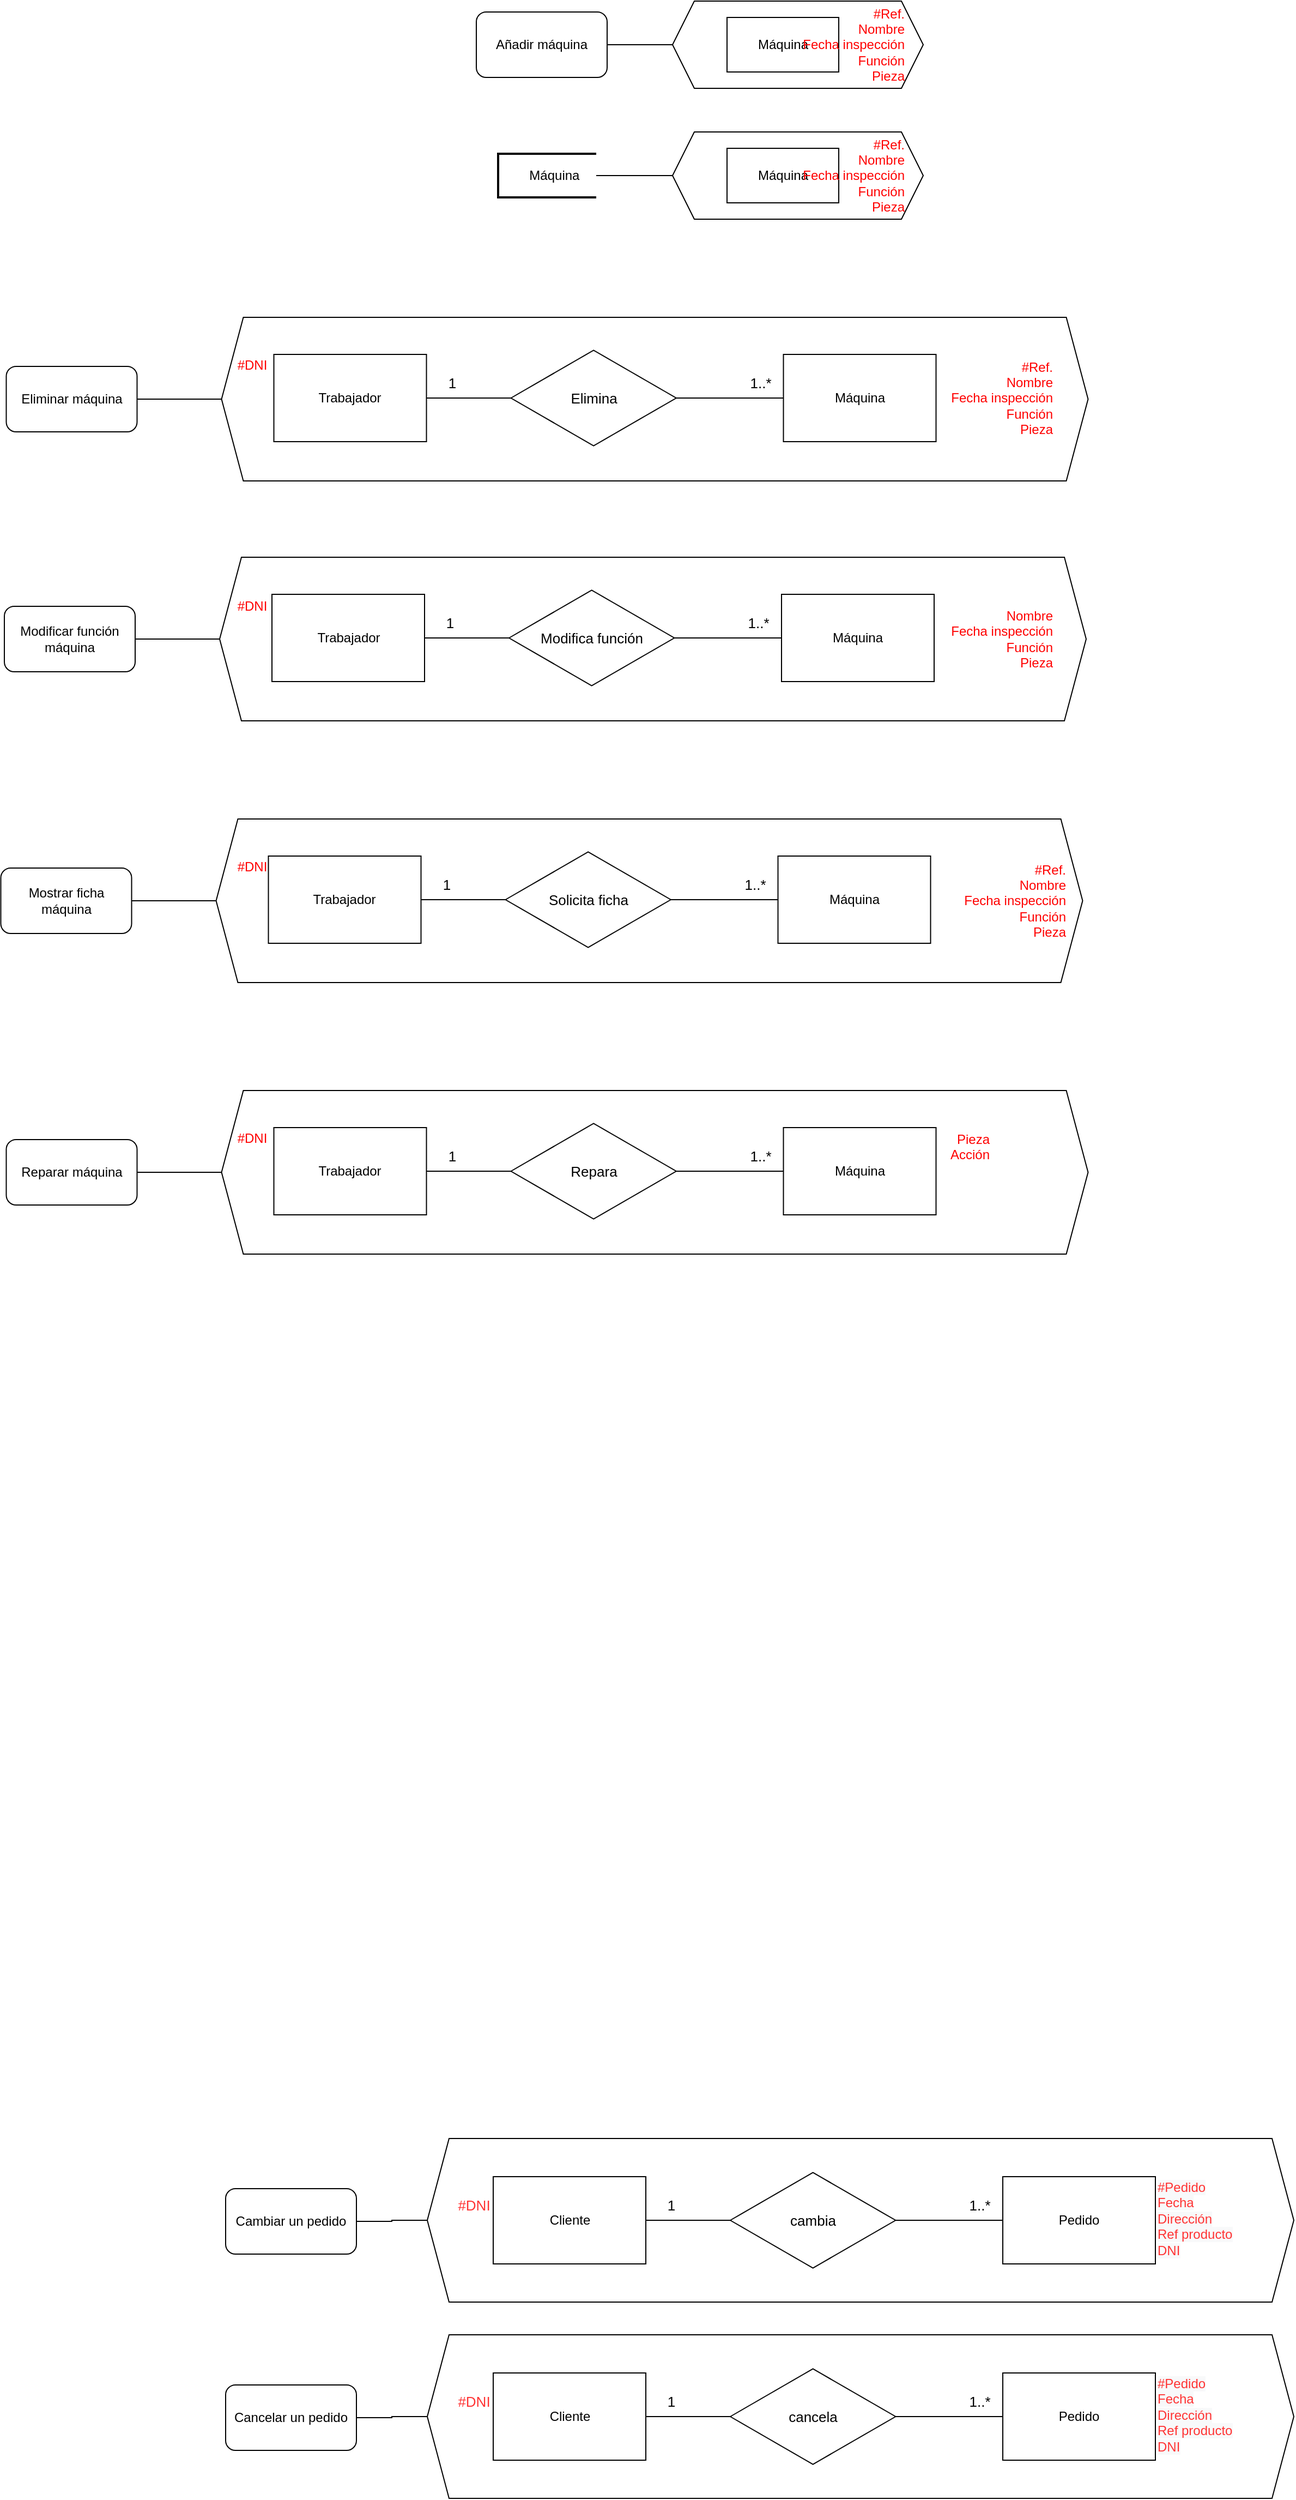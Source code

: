 <mxfile version="15.8.4" type="device"><diagram id="L3S9Ov1zSxObTmX_QIQO" name="Page-1"><mxGraphModel dx="2249" dy="865" grid="1" gridSize="10" guides="1" tooltips="1" connect="1" arrows="1" fold="1" page="1" pageScale="1" pageWidth="827" pageHeight="1169" math="0" shadow="0"><root><mxCell id="0"/><mxCell id="1" parent="0"/><mxCell id="EGyCwpeLB_ql-mdgmR1r-2" value="" style="edgeStyle=orthogonalEdgeStyle;rounded=0;orthogonalLoop=1;jettySize=auto;html=1;endArrow=none;endFill=0;" parent="1" source="EGyCwpeLB_ql-mdgmR1r-3" target="EGyCwpeLB_ql-mdgmR1r-4" edge="1"><mxGeometry relative="1" as="geometry"/></mxCell><mxCell id="EGyCwpeLB_ql-mdgmR1r-3" value="Añadir máquina" style="rounded=1;whiteSpace=wrap;html=1;" parent="1" vertex="1"><mxGeometry x="20" y="30" width="120" height="60" as="geometry"/></mxCell><mxCell id="EGyCwpeLB_ql-mdgmR1r-4" value="" style="shape=hexagon;perimeter=hexagonPerimeter2;whiteSpace=wrap;html=1;fixedSize=1;" parent="1" vertex="1"><mxGeometry x="200" y="20" width="230" height="80" as="geometry"/></mxCell><mxCell id="EGyCwpeLB_ql-mdgmR1r-5" value="Máquina" style="rounded=0;whiteSpace=wrap;html=1;" parent="1" vertex="1"><mxGeometry x="250" y="35" width="102.5" height="50" as="geometry"/></mxCell><mxCell id="EGyCwpeLB_ql-mdgmR1r-7" value="&lt;div&gt;#Ref.&lt;/div&gt;&lt;div&gt;Nombre&lt;/div&gt;&lt;div&gt;Fecha inspección&lt;/div&gt;&lt;div&gt;Función&lt;/div&gt;&lt;div&gt;Pieza&lt;br&gt;&lt;/div&gt;" style="text;html=1;align=right;verticalAlign=middle;resizable=0;points=[];autosize=1;strokeColor=none;fillColor=none;fontColor=#FF0000;" parent="1" vertex="1"><mxGeometry x="304" y="20" width="110" height="80" as="geometry"/></mxCell><mxCell id="EGyCwpeLB_ql-mdgmR1r-12" style="edgeStyle=orthogonalEdgeStyle;rounded=0;orthogonalLoop=1;jettySize=auto;html=1;exitX=1;exitY=0.5;exitDx=0;exitDy=0;exitPerimeter=0;entryX=0;entryY=0.5;entryDx=0;entryDy=0;fontColor=#FF0000;endArrow=none;endFill=0;" parent="1" source="EGyCwpeLB_ql-mdgmR1r-8" target="EGyCwpeLB_ql-mdgmR1r-9" edge="1"><mxGeometry relative="1" as="geometry"/></mxCell><mxCell id="EGyCwpeLB_ql-mdgmR1r-8" value="&lt;span style=&quot;white-space: pre&quot;&gt;&#9;&lt;/span&gt;Máquina" style="strokeWidth=2;html=1;shape=mxgraph.flowchart.annotation_1;align=left;pointerEvents=1;" parent="1" vertex="1"><mxGeometry x="40" y="160" width="90" height="40" as="geometry"/></mxCell><mxCell id="EGyCwpeLB_ql-mdgmR1r-9" value="" style="shape=hexagon;perimeter=hexagonPerimeter2;whiteSpace=wrap;html=1;fixedSize=1;" parent="1" vertex="1"><mxGeometry x="200" y="140" width="230" height="80" as="geometry"/></mxCell><mxCell id="EGyCwpeLB_ql-mdgmR1r-10" value="Máquina" style="rounded=0;whiteSpace=wrap;html=1;" parent="1" vertex="1"><mxGeometry x="250" y="155" width="102.5" height="50" as="geometry"/></mxCell><mxCell id="EGyCwpeLB_ql-mdgmR1r-11" value="&lt;div&gt;#Ref.&lt;/div&gt;&lt;div&gt;Nombre&lt;/div&gt;&lt;div&gt;Fecha inspección&lt;/div&gt;&lt;div&gt;Función&lt;/div&gt;&lt;div&gt;Pieza&lt;br&gt;&lt;/div&gt;" style="text;html=1;align=right;verticalAlign=middle;resizable=0;points=[];autosize=1;strokeColor=none;fillColor=none;fontColor=#FF0000;" parent="1" vertex="1"><mxGeometry x="304" y="140" width="110" height="80" as="geometry"/></mxCell><mxCell id="EGyCwpeLB_ql-mdgmR1r-25" value="" style="edgeStyle=orthogonalEdgeStyle;rounded=0;orthogonalLoop=1;jettySize=auto;html=1;fontSize=13;fontColor=#000000;endArrow=none;endFill=0;" parent="1" source="EGyCwpeLB_ql-mdgmR1r-26" target="EGyCwpeLB_ql-mdgmR1r-27" edge="1"><mxGeometry relative="1" as="geometry"/></mxCell><mxCell id="EGyCwpeLB_ql-mdgmR1r-26" value="Eliminar máquina" style="rounded=1;whiteSpace=wrap;html=1;" parent="1" vertex="1"><mxGeometry x="-411.25" y="355" width="120" height="60" as="geometry"/></mxCell><mxCell id="EGyCwpeLB_ql-mdgmR1r-27" value="" style="shape=hexagon;perimeter=hexagonPerimeter2;whiteSpace=wrap;html=1;fixedSize=1;" parent="1" vertex="1"><mxGeometry x="-213.75" y="310" width="795" height="150" as="geometry"/></mxCell><mxCell id="EGyCwpeLB_ql-mdgmR1r-28" value="Máquina" style="rounded=0;whiteSpace=wrap;html=1;" parent="1" vertex="1"><mxGeometry x="301.75" y="344" width="140" height="80" as="geometry"/></mxCell><mxCell id="EGyCwpeLB_ql-mdgmR1r-29" value="" style="edgeStyle=orthogonalEdgeStyle;rounded=0;orthogonalLoop=1;jettySize=auto;html=1;fontSize=13;fontColor=#000000;endArrow=none;endFill=0;" parent="1" source="EGyCwpeLB_ql-mdgmR1r-30" target="EGyCwpeLB_ql-mdgmR1r-32" edge="1"><mxGeometry relative="1" as="geometry"><Array as="points"><mxPoint x="0.75" y="384"/><mxPoint x="0.75" y="384"/></Array></mxGeometry></mxCell><mxCell id="EGyCwpeLB_ql-mdgmR1r-30" value="Trabajador" style="rounded=0;whiteSpace=wrap;html=1;" parent="1" vertex="1"><mxGeometry x="-165.75" y="344" width="140" height="80" as="geometry"/></mxCell><mxCell id="EGyCwpeLB_ql-mdgmR1r-31" value="" style="edgeStyle=orthogonalEdgeStyle;rounded=0;orthogonalLoop=1;jettySize=auto;html=1;fontSize=13;fontColor=#000000;endArrow=none;endFill=0;" parent="1" source="EGyCwpeLB_ql-mdgmR1r-32" target="EGyCwpeLB_ql-mdgmR1r-28" edge="1"><mxGeometry relative="1" as="geometry"/></mxCell><mxCell id="EGyCwpeLB_ql-mdgmR1r-32" value="&lt;font color=&quot;#000000&quot;&gt;Elimina&lt;/font&gt;" style="html=1;whiteSpace=wrap;aspect=fixed;shape=isoRectangle;fontSize=13;fontColor=#FF3333;" parent="1" vertex="1"><mxGeometry x="51.75" y="338.5" width="151.67" height="91" as="geometry"/></mxCell><mxCell id="EGyCwpeLB_ql-mdgmR1r-34" value="&lt;font color=&quot;#000000&quot;&gt;1&lt;/font&gt;" style="text;html=1;strokeColor=none;fillColor=none;align=center;verticalAlign=middle;whiteSpace=wrap;rounded=0;fontSize=13;fontColor=#FF3333;" parent="1" vertex="1"><mxGeometry x="-32.25" y="355" width="60" height="30" as="geometry"/></mxCell><mxCell id="EGyCwpeLB_ql-mdgmR1r-35" value="1..*" style="text;html=1;strokeColor=none;fillColor=none;align=center;verticalAlign=middle;whiteSpace=wrap;rounded=0;fontSize=13;fontColor=#000000;" parent="1" vertex="1"><mxGeometry x="250.75" y="355" width="60" height="30" as="geometry"/></mxCell><mxCell id="EGyCwpeLB_ql-mdgmR1r-37" value="" style="edgeStyle=orthogonalEdgeStyle;rounded=0;orthogonalLoop=1;jettySize=auto;html=1;fontSize=13;fontColor=#000000;endArrow=none;endFill=0;" parent="1" source="EGyCwpeLB_ql-mdgmR1r-38" target="EGyCwpeLB_ql-mdgmR1r-39" edge="1"><mxGeometry relative="1" as="geometry"/></mxCell><mxCell id="EGyCwpeLB_ql-mdgmR1r-38" value="Cambiar un pedido" style="rounded=1;whiteSpace=wrap;html=1;" parent="1" vertex="1"><mxGeometry x="-210" y="2026" width="120" height="60" as="geometry"/></mxCell><mxCell id="EGyCwpeLB_ql-mdgmR1r-39" value="" style="shape=hexagon;perimeter=hexagonPerimeter2;whiteSpace=wrap;html=1;fixedSize=1;" parent="1" vertex="1"><mxGeometry x="-25" y="1980" width="795" height="150" as="geometry"/></mxCell><mxCell id="EGyCwpeLB_ql-mdgmR1r-40" value="Pedido" style="rounded=0;whiteSpace=wrap;html=1;" parent="1" vertex="1"><mxGeometry x="503" y="2015" width="140" height="80" as="geometry"/></mxCell><mxCell id="EGyCwpeLB_ql-mdgmR1r-41" value="" style="edgeStyle=orthogonalEdgeStyle;rounded=0;orthogonalLoop=1;jettySize=auto;html=1;fontSize=13;fontColor=#000000;endArrow=none;endFill=0;" parent="1" source="EGyCwpeLB_ql-mdgmR1r-42" target="EGyCwpeLB_ql-mdgmR1r-44" edge="1"><mxGeometry relative="1" as="geometry"><Array as="points"><mxPoint x="202" y="2055"/><mxPoint x="202" y="2055"/></Array></mxGeometry></mxCell><mxCell id="EGyCwpeLB_ql-mdgmR1r-42" value="Cliente" style="rounded=0;whiteSpace=wrap;html=1;" parent="1" vertex="1"><mxGeometry x="35.5" y="2015" width="140" height="80" as="geometry"/></mxCell><mxCell id="EGyCwpeLB_ql-mdgmR1r-43" value="" style="edgeStyle=orthogonalEdgeStyle;rounded=0;orthogonalLoop=1;jettySize=auto;html=1;fontSize=13;fontColor=#000000;endArrow=none;endFill=0;" parent="1" source="EGyCwpeLB_ql-mdgmR1r-44" target="EGyCwpeLB_ql-mdgmR1r-40" edge="1"><mxGeometry relative="1" as="geometry"/></mxCell><mxCell id="EGyCwpeLB_ql-mdgmR1r-44" value="&lt;font color=&quot;#000000&quot;&gt;cambia&lt;/font&gt;" style="html=1;whiteSpace=wrap;aspect=fixed;shape=isoRectangle;fontSize=13;fontColor=#FF3333;" parent="1" vertex="1"><mxGeometry x="253" y="2009.5" width="151.67" height="91" as="geometry"/></mxCell><mxCell id="EGyCwpeLB_ql-mdgmR1r-45" value="&lt;font color=&quot;#ff3333&quot;&gt;#DNI&lt;/font&gt;" style="text;html=1;strokeColor=none;fillColor=none;align=center;verticalAlign=middle;whiteSpace=wrap;rounded=0;fontSize=13;fontColor=#000000;" parent="1" vertex="1"><mxGeometry x="-12.5" y="2026" width="60" height="30" as="geometry"/></mxCell><mxCell id="EGyCwpeLB_ql-mdgmR1r-46" value="&lt;font color=&quot;#000000&quot;&gt;1&lt;/font&gt;" style="text;html=1;strokeColor=none;fillColor=none;align=center;verticalAlign=middle;whiteSpace=wrap;rounded=0;fontSize=13;fontColor=#FF3333;" parent="1" vertex="1"><mxGeometry x="169" y="2026" width="60" height="30" as="geometry"/></mxCell><mxCell id="EGyCwpeLB_ql-mdgmR1r-47" value="1..*" style="text;html=1;strokeColor=none;fillColor=none;align=center;verticalAlign=middle;whiteSpace=wrap;rounded=0;fontSize=13;fontColor=#000000;" parent="1" vertex="1"><mxGeometry x="452" y="2026" width="60" height="30" as="geometry"/></mxCell><mxCell id="EGyCwpeLB_ql-mdgmR1r-48" value="&lt;span style=&quot;color: rgb(255, 51, 51); font-family: helvetica; font-size: 12px; font-style: normal; font-weight: 400; letter-spacing: normal; text-align: left; text-indent: 0px; text-transform: none; word-spacing: 0px; background-color: rgb(248, 249, 250); display: inline; float: none;&quot;&gt;#Pedido&lt;/span&gt;&lt;br style=&quot;color: rgb(255, 51, 51); font-family: helvetica; font-size: 12px; font-style: normal; font-weight: 400; letter-spacing: normal; text-align: left; text-indent: 0px; text-transform: none; word-spacing: 0px; background-color: rgb(248, 249, 250);&quot;&gt;&lt;span style=&quot;color: rgb(255, 51, 51); font-family: helvetica; font-size: 12px; font-style: normal; font-weight: 400; letter-spacing: normal; text-align: left; text-indent: 0px; text-transform: none; word-spacing: 0px; background-color: rgb(248, 249, 250); display: inline; float: none;&quot;&gt;Fecha&lt;/span&gt;&lt;br style=&quot;color: rgb(255, 51, 51); font-family: helvetica; font-size: 12px; font-style: normal; font-weight: 400; letter-spacing: normal; text-align: left; text-indent: 0px; text-transform: none; word-spacing: 0px; background-color: rgb(248, 249, 250);&quot;&gt;&lt;span style=&quot;color: rgb(255, 51, 51); font-family: helvetica; font-size: 12px; font-style: normal; font-weight: 400; letter-spacing: normal; text-align: left; text-indent: 0px; text-transform: none; word-spacing: 0px; background-color: rgb(248, 249, 250); display: inline; float: none;&quot;&gt;Dirección&lt;/span&gt;&lt;br style=&quot;color: rgb(255, 51, 51); font-family: helvetica; font-size: 12px; font-style: normal; font-weight: 400; letter-spacing: normal; text-align: left; text-indent: 0px; text-transform: none; word-spacing: 0px; background-color: rgb(248, 249, 250);&quot;&gt;&lt;span style=&quot;color: rgb(255, 51, 51); font-family: helvetica; font-size: 12px; font-style: normal; font-weight: 400; letter-spacing: normal; text-align: left; text-indent: 0px; text-transform: none; word-spacing: 0px; background-color: rgb(248, 249, 250); display: inline; float: none;&quot;&gt;Ref producto&lt;/span&gt;&lt;br style=&quot;color: rgb(255, 51, 51); font-family: helvetica; font-size: 12px; font-style: normal; font-weight: 400; letter-spacing: normal; text-align: left; text-indent: 0px; text-transform: none; word-spacing: 0px; background-color: rgb(248, 249, 250);&quot;&gt;&lt;span style=&quot;color: rgb(255, 51, 51); font-family: helvetica; font-size: 12px; font-style: normal; font-weight: 400; letter-spacing: normal; text-align: left; text-indent: 0px; text-transform: none; word-spacing: 0px; background-color: rgb(248, 249, 250); display: inline; float: none;&quot;&gt;DNI&lt;/span&gt;" style="text;whiteSpace=wrap;html=1;" parent="1" vertex="1"><mxGeometry x="643" y="2011" width="90" height="90" as="geometry"/></mxCell><mxCell id="EGyCwpeLB_ql-mdgmR1r-49" value="" style="edgeStyle=orthogonalEdgeStyle;rounded=0;orthogonalLoop=1;jettySize=auto;html=1;fontSize=13;fontColor=#000000;endArrow=none;endFill=0;" parent="1" source="EGyCwpeLB_ql-mdgmR1r-50" target="EGyCwpeLB_ql-mdgmR1r-51" edge="1"><mxGeometry relative="1" as="geometry"/></mxCell><mxCell id="EGyCwpeLB_ql-mdgmR1r-50" value="Cancelar un pedido" style="rounded=1;whiteSpace=wrap;html=1;" parent="1" vertex="1"><mxGeometry x="-210" y="2206" width="120" height="60" as="geometry"/></mxCell><mxCell id="EGyCwpeLB_ql-mdgmR1r-51" value="" style="shape=hexagon;perimeter=hexagonPerimeter2;whiteSpace=wrap;html=1;fixedSize=1;" parent="1" vertex="1"><mxGeometry x="-25" y="2160" width="795" height="150" as="geometry"/></mxCell><mxCell id="EGyCwpeLB_ql-mdgmR1r-52" value="Pedido" style="rounded=0;whiteSpace=wrap;html=1;" parent="1" vertex="1"><mxGeometry x="503" y="2195" width="140" height="80" as="geometry"/></mxCell><mxCell id="EGyCwpeLB_ql-mdgmR1r-53" value="" style="edgeStyle=orthogonalEdgeStyle;rounded=0;orthogonalLoop=1;jettySize=auto;html=1;fontSize=13;fontColor=#000000;endArrow=none;endFill=0;" parent="1" source="EGyCwpeLB_ql-mdgmR1r-54" target="EGyCwpeLB_ql-mdgmR1r-56" edge="1"><mxGeometry relative="1" as="geometry"><Array as="points"><mxPoint x="202" y="2235"/><mxPoint x="202" y="2235"/></Array></mxGeometry></mxCell><mxCell id="EGyCwpeLB_ql-mdgmR1r-54" value="Cliente" style="rounded=0;whiteSpace=wrap;html=1;" parent="1" vertex="1"><mxGeometry x="35.5" y="2195" width="140" height="80" as="geometry"/></mxCell><mxCell id="EGyCwpeLB_ql-mdgmR1r-55" value="" style="edgeStyle=orthogonalEdgeStyle;rounded=0;orthogonalLoop=1;jettySize=auto;html=1;fontSize=13;fontColor=#000000;endArrow=none;endFill=0;" parent="1" source="EGyCwpeLB_ql-mdgmR1r-56" target="EGyCwpeLB_ql-mdgmR1r-52" edge="1"><mxGeometry relative="1" as="geometry"/></mxCell><mxCell id="EGyCwpeLB_ql-mdgmR1r-56" value="&lt;font color=&quot;#000000&quot;&gt;cancela&lt;/font&gt;" style="html=1;whiteSpace=wrap;aspect=fixed;shape=isoRectangle;fontSize=13;fontColor=#FF3333;" parent="1" vertex="1"><mxGeometry x="253" y="2189.5" width="151.67" height="91" as="geometry"/></mxCell><mxCell id="EGyCwpeLB_ql-mdgmR1r-57" value="&lt;font color=&quot;#ff3333&quot;&gt;#DNI&lt;/font&gt;" style="text;html=1;strokeColor=none;fillColor=none;align=center;verticalAlign=middle;whiteSpace=wrap;rounded=0;fontSize=13;fontColor=#000000;" parent="1" vertex="1"><mxGeometry x="-12.5" y="2206" width="60" height="30" as="geometry"/></mxCell><mxCell id="EGyCwpeLB_ql-mdgmR1r-58" value="&lt;font color=&quot;#000000&quot;&gt;1&lt;/font&gt;" style="text;html=1;strokeColor=none;fillColor=none;align=center;verticalAlign=middle;whiteSpace=wrap;rounded=0;fontSize=13;fontColor=#FF3333;" parent="1" vertex="1"><mxGeometry x="169" y="2206" width="60" height="30" as="geometry"/></mxCell><mxCell id="EGyCwpeLB_ql-mdgmR1r-59" value="1..*" style="text;html=1;strokeColor=none;fillColor=none;align=center;verticalAlign=middle;whiteSpace=wrap;rounded=0;fontSize=13;fontColor=#000000;" parent="1" vertex="1"><mxGeometry x="452" y="2206" width="60" height="30" as="geometry"/></mxCell><mxCell id="EGyCwpeLB_ql-mdgmR1r-60" value="&lt;span style=&quot;color: rgb(255, 51, 51); font-family: helvetica; font-size: 12px; font-style: normal; font-weight: 400; letter-spacing: normal; text-align: left; text-indent: 0px; text-transform: none; word-spacing: 0px; background-color: rgb(248, 249, 250); display: inline; float: none;&quot;&gt;#Pedido&lt;/span&gt;&lt;br style=&quot;color: rgb(255, 51, 51); font-family: helvetica; font-size: 12px; font-style: normal; font-weight: 400; letter-spacing: normal; text-align: left; text-indent: 0px; text-transform: none; word-spacing: 0px; background-color: rgb(248, 249, 250);&quot;&gt;&lt;span style=&quot;color: rgb(255, 51, 51); font-family: helvetica; font-size: 12px; font-style: normal; font-weight: 400; letter-spacing: normal; text-align: left; text-indent: 0px; text-transform: none; word-spacing: 0px; background-color: rgb(248, 249, 250); display: inline; float: none;&quot;&gt;Fecha&lt;/span&gt;&lt;br style=&quot;color: rgb(255, 51, 51); font-family: helvetica; font-size: 12px; font-style: normal; font-weight: 400; letter-spacing: normal; text-align: left; text-indent: 0px; text-transform: none; word-spacing: 0px; background-color: rgb(248, 249, 250);&quot;&gt;&lt;span style=&quot;color: rgb(255, 51, 51); font-family: helvetica; font-size: 12px; font-style: normal; font-weight: 400; letter-spacing: normal; text-align: left; text-indent: 0px; text-transform: none; word-spacing: 0px; background-color: rgb(248, 249, 250); display: inline; float: none;&quot;&gt;Dirección&lt;/span&gt;&lt;br style=&quot;color: rgb(255, 51, 51); font-family: helvetica; font-size: 12px; font-style: normal; font-weight: 400; letter-spacing: normal; text-align: left; text-indent: 0px; text-transform: none; word-spacing: 0px; background-color: rgb(248, 249, 250);&quot;&gt;&lt;span style=&quot;color: rgb(255, 51, 51); font-family: helvetica; font-size: 12px; font-style: normal; font-weight: 400; letter-spacing: normal; text-align: left; text-indent: 0px; text-transform: none; word-spacing: 0px; background-color: rgb(248, 249, 250); display: inline; float: none;&quot;&gt;Ref producto&lt;/span&gt;&lt;br style=&quot;color: rgb(255, 51, 51); font-family: helvetica; font-size: 12px; font-style: normal; font-weight: 400; letter-spacing: normal; text-align: left; text-indent: 0px; text-transform: none; word-spacing: 0px; background-color: rgb(248, 249, 250);&quot;&gt;&lt;span style=&quot;color: rgb(255, 51, 51); font-family: helvetica; font-size: 12px; font-style: normal; font-weight: 400; letter-spacing: normal; text-align: left; text-indent: 0px; text-transform: none; word-spacing: 0px; background-color: rgb(248, 249, 250); display: inline; float: none;&quot;&gt;DNI&lt;/span&gt;" style="text;whiteSpace=wrap;html=1;" parent="1" vertex="1"><mxGeometry x="643" y="2191" width="90" height="90" as="geometry"/></mxCell><mxCell id="EGyCwpeLB_ql-mdgmR1r-75" value="" style="edgeStyle=orthogonalEdgeStyle;rounded=0;orthogonalLoop=1;jettySize=auto;html=1;fontSize=13;fontColor=#000000;endArrow=none;endFill=0;" parent="1" source="EGyCwpeLB_ql-mdgmR1r-76" target="EGyCwpeLB_ql-mdgmR1r-77" edge="1"><mxGeometry relative="1" as="geometry"/></mxCell><mxCell id="EGyCwpeLB_ql-mdgmR1r-76" value="Modificar función máquina" style="rounded=1;whiteSpace=wrap;html=1;" parent="1" vertex="1"><mxGeometry x="-413" y="575" width="120" height="60" as="geometry"/></mxCell><mxCell id="EGyCwpeLB_ql-mdgmR1r-77" value="" style="shape=hexagon;perimeter=hexagonPerimeter2;whiteSpace=wrap;html=1;fixedSize=1;" parent="1" vertex="1"><mxGeometry x="-215.5" y="530" width="795" height="150" as="geometry"/></mxCell><mxCell id="EGyCwpeLB_ql-mdgmR1r-78" value="Máquina" style="rounded=0;whiteSpace=wrap;html=1;" parent="1" vertex="1"><mxGeometry x="300" y="564" width="140" height="80" as="geometry"/></mxCell><mxCell id="EGyCwpeLB_ql-mdgmR1r-79" value="" style="edgeStyle=orthogonalEdgeStyle;rounded=0;orthogonalLoop=1;jettySize=auto;html=1;fontSize=13;fontColor=#000000;endArrow=none;endFill=0;" parent="1" source="EGyCwpeLB_ql-mdgmR1r-80" target="EGyCwpeLB_ql-mdgmR1r-82" edge="1"><mxGeometry relative="1" as="geometry"><Array as="points"><mxPoint x="-1" y="604"/><mxPoint x="-1" y="604"/></Array></mxGeometry></mxCell><mxCell id="EGyCwpeLB_ql-mdgmR1r-80" value="Trabajador" style="rounded=0;whiteSpace=wrap;html=1;" parent="1" vertex="1"><mxGeometry x="-167.5" y="564" width="140" height="80" as="geometry"/></mxCell><mxCell id="EGyCwpeLB_ql-mdgmR1r-81" value="" style="edgeStyle=orthogonalEdgeStyle;rounded=0;orthogonalLoop=1;jettySize=auto;html=1;fontSize=13;fontColor=#000000;endArrow=none;endFill=0;" parent="1" source="EGyCwpeLB_ql-mdgmR1r-82" target="EGyCwpeLB_ql-mdgmR1r-78" edge="1"><mxGeometry relative="1" as="geometry"/></mxCell><mxCell id="EGyCwpeLB_ql-mdgmR1r-82" value="&lt;font color=&quot;#000000&quot;&gt;Modifica función&lt;br&gt;&lt;/font&gt;" style="html=1;whiteSpace=wrap;aspect=fixed;shape=isoRectangle;fontSize=13;fontColor=#FF3333;" parent="1" vertex="1"><mxGeometry x="50" y="558.5" width="151.67" height="91" as="geometry"/></mxCell><mxCell id="EGyCwpeLB_ql-mdgmR1r-83" value="&lt;font color=&quot;#000000&quot;&gt;1&lt;/font&gt;" style="text;html=1;strokeColor=none;fillColor=none;align=center;verticalAlign=middle;whiteSpace=wrap;rounded=0;fontSize=13;fontColor=#FF3333;" parent="1" vertex="1"><mxGeometry x="-34" y="575" width="60" height="30" as="geometry"/></mxCell><mxCell id="EGyCwpeLB_ql-mdgmR1r-84" value="1..*" style="text;html=1;strokeColor=none;fillColor=none;align=center;verticalAlign=middle;whiteSpace=wrap;rounded=0;fontSize=13;fontColor=#000000;" parent="1" vertex="1"><mxGeometry x="249" y="575" width="60" height="30" as="geometry"/></mxCell><mxCell id="EGyCwpeLB_ql-mdgmR1r-85" value="" style="edgeStyle=orthogonalEdgeStyle;rounded=0;orthogonalLoop=1;jettySize=auto;html=1;fontSize=13;fontColor=#000000;endArrow=none;endFill=0;" parent="1" source="EGyCwpeLB_ql-mdgmR1r-86" target="EGyCwpeLB_ql-mdgmR1r-87" edge="1"><mxGeometry relative="1" as="geometry"/></mxCell><mxCell id="EGyCwpeLB_ql-mdgmR1r-86" value="Mostrar ficha máquina" style="rounded=1;whiteSpace=wrap;html=1;" parent="1" vertex="1"><mxGeometry x="-416.25" y="815" width="120" height="60" as="geometry"/></mxCell><mxCell id="EGyCwpeLB_ql-mdgmR1r-87" value="" style="shape=hexagon;perimeter=hexagonPerimeter2;whiteSpace=wrap;html=1;fixedSize=1;" parent="1" vertex="1"><mxGeometry x="-218.75" y="770" width="795" height="150" as="geometry"/></mxCell><mxCell id="EGyCwpeLB_ql-mdgmR1r-88" value="Máquina" style="rounded=0;whiteSpace=wrap;html=1;" parent="1" vertex="1"><mxGeometry x="296.75" y="804" width="140" height="80" as="geometry"/></mxCell><mxCell id="EGyCwpeLB_ql-mdgmR1r-89" value="" style="edgeStyle=orthogonalEdgeStyle;rounded=0;orthogonalLoop=1;jettySize=auto;html=1;fontSize=13;fontColor=#000000;endArrow=none;endFill=0;" parent="1" source="EGyCwpeLB_ql-mdgmR1r-90" target="EGyCwpeLB_ql-mdgmR1r-92" edge="1"><mxGeometry relative="1" as="geometry"><Array as="points"><mxPoint x="-4.25" y="844"/><mxPoint x="-4.25" y="844"/></Array></mxGeometry></mxCell><mxCell id="EGyCwpeLB_ql-mdgmR1r-90" value="Trabajador" style="rounded=0;whiteSpace=wrap;html=1;" parent="1" vertex="1"><mxGeometry x="-170.75" y="804" width="140" height="80" as="geometry"/></mxCell><mxCell id="EGyCwpeLB_ql-mdgmR1r-91" value="" style="edgeStyle=orthogonalEdgeStyle;rounded=0;orthogonalLoop=1;jettySize=auto;html=1;fontSize=13;fontColor=#000000;endArrow=none;endFill=0;" parent="1" source="EGyCwpeLB_ql-mdgmR1r-92" target="EGyCwpeLB_ql-mdgmR1r-88" edge="1"><mxGeometry relative="1" as="geometry"/></mxCell><mxCell id="EGyCwpeLB_ql-mdgmR1r-92" value="&lt;font color=&quot;#000000&quot;&gt;Solicita ficha&lt;br&gt;&lt;/font&gt;" style="html=1;whiteSpace=wrap;aspect=fixed;shape=isoRectangle;fontSize=13;fontColor=#FF3333;" parent="1" vertex="1"><mxGeometry x="46.75" y="798.5" width="151.67" height="91" as="geometry"/></mxCell><mxCell id="EGyCwpeLB_ql-mdgmR1r-93" value="&lt;font color=&quot;#000000&quot;&gt;1&lt;/font&gt;" style="text;html=1;strokeColor=none;fillColor=none;align=center;verticalAlign=middle;whiteSpace=wrap;rounded=0;fontSize=13;fontColor=#FF3333;" parent="1" vertex="1"><mxGeometry x="-37.25" y="815" width="60" height="30" as="geometry"/></mxCell><mxCell id="EGyCwpeLB_ql-mdgmR1r-94" value="1..*" style="text;html=1;strokeColor=none;fillColor=none;align=center;verticalAlign=middle;whiteSpace=wrap;rounded=0;fontSize=13;fontColor=#000000;" parent="1" vertex="1"><mxGeometry x="245.75" y="815" width="60" height="30" as="geometry"/></mxCell><mxCell id="EGyCwpeLB_ql-mdgmR1r-95" value="" style="edgeStyle=orthogonalEdgeStyle;rounded=0;orthogonalLoop=1;jettySize=auto;html=1;fontSize=13;fontColor=#000000;endArrow=none;endFill=0;" parent="1" source="EGyCwpeLB_ql-mdgmR1r-96" target="EGyCwpeLB_ql-mdgmR1r-97" edge="1"><mxGeometry relative="1" as="geometry"/></mxCell><mxCell id="EGyCwpeLB_ql-mdgmR1r-96" value="Reparar máquina" style="rounded=1;whiteSpace=wrap;html=1;" parent="1" vertex="1"><mxGeometry x="-411.25" y="1064" width="120" height="60" as="geometry"/></mxCell><mxCell id="EGyCwpeLB_ql-mdgmR1r-97" value="" style="shape=hexagon;perimeter=hexagonPerimeter2;whiteSpace=wrap;html=1;fixedSize=1;" parent="1" vertex="1"><mxGeometry x="-213.75" y="1019" width="795" height="150" as="geometry"/></mxCell><mxCell id="EGyCwpeLB_ql-mdgmR1r-98" value="Máquina" style="rounded=0;whiteSpace=wrap;html=1;" parent="1" vertex="1"><mxGeometry x="301.75" y="1053" width="140" height="80" as="geometry"/></mxCell><mxCell id="EGyCwpeLB_ql-mdgmR1r-99" value="" style="edgeStyle=orthogonalEdgeStyle;rounded=0;orthogonalLoop=1;jettySize=auto;html=1;fontSize=13;fontColor=#000000;endArrow=none;endFill=0;" parent="1" source="EGyCwpeLB_ql-mdgmR1r-100" target="EGyCwpeLB_ql-mdgmR1r-102" edge="1"><mxGeometry relative="1" as="geometry"><Array as="points"><mxPoint x="0.75" y="1093"/><mxPoint x="0.75" y="1093"/></Array></mxGeometry></mxCell><mxCell id="EGyCwpeLB_ql-mdgmR1r-100" value="Trabajador" style="rounded=0;whiteSpace=wrap;html=1;" parent="1" vertex="1"><mxGeometry x="-165.75" y="1053" width="140" height="80" as="geometry"/></mxCell><mxCell id="EGyCwpeLB_ql-mdgmR1r-101" value="" style="edgeStyle=orthogonalEdgeStyle;rounded=0;orthogonalLoop=1;jettySize=auto;html=1;fontSize=13;fontColor=#000000;endArrow=none;endFill=0;" parent="1" source="EGyCwpeLB_ql-mdgmR1r-102" target="EGyCwpeLB_ql-mdgmR1r-98" edge="1"><mxGeometry relative="1" as="geometry"/></mxCell><mxCell id="EGyCwpeLB_ql-mdgmR1r-102" value="&lt;font color=&quot;#000000&quot;&gt;Repara&lt;/font&gt;" style="html=1;whiteSpace=wrap;aspect=fixed;shape=isoRectangle;fontSize=13;fontColor=#FF3333;" parent="1" vertex="1"><mxGeometry x="51.75" y="1047.5" width="151.67" height="91" as="geometry"/></mxCell><mxCell id="EGyCwpeLB_ql-mdgmR1r-103" value="&lt;font color=&quot;#000000&quot;&gt;1&lt;/font&gt;" style="text;html=1;strokeColor=none;fillColor=none;align=center;verticalAlign=middle;whiteSpace=wrap;rounded=0;fontSize=13;fontColor=#FF3333;" parent="1" vertex="1"><mxGeometry x="-32.25" y="1064" width="60" height="30" as="geometry"/></mxCell><mxCell id="EGyCwpeLB_ql-mdgmR1r-104" value="1..*" style="text;html=1;strokeColor=none;fillColor=none;align=center;verticalAlign=middle;whiteSpace=wrap;rounded=0;fontSize=13;fontColor=#000000;" parent="1" vertex="1"><mxGeometry x="250.75" y="1064" width="60" height="30" as="geometry"/></mxCell><mxCell id="EGyCwpeLB_ql-mdgmR1r-105" value="&lt;font color=&quot;#FF0000&quot;&gt;#DNI&lt;/font&gt;" style="text;html=1;align=center;verticalAlign=middle;resizable=0;points=[];autosize=1;strokeColor=none;fillColor=none;fontColor=#000000;" parent="1" vertex="1"><mxGeometry x="-205.75" y="344" width="40" height="20" as="geometry"/></mxCell><mxCell id="EGyCwpeLB_ql-mdgmR1r-106" value="&lt;font color=&quot;#FF0000&quot;&gt;#DNI&lt;/font&gt;" style="text;html=1;align=center;verticalAlign=middle;resizable=0;points=[];autosize=1;strokeColor=none;fillColor=none;fontColor=#000000;" parent="1" vertex="1"><mxGeometry x="-205.75" y="565" width="40" height="20" as="geometry"/></mxCell><mxCell id="EGyCwpeLB_ql-mdgmR1r-107" value="&lt;font color=&quot;#FF0000&quot;&gt;#DNI&lt;/font&gt;" style="text;html=1;align=center;verticalAlign=middle;resizable=0;points=[];autosize=1;strokeColor=none;fillColor=none;fontColor=#000000;" parent="1" vertex="1"><mxGeometry x="-205.75" y="804" width="40" height="20" as="geometry"/></mxCell><mxCell id="EGyCwpeLB_ql-mdgmR1r-108" value="&lt;font color=&quot;#FF0000&quot;&gt;#DNI&lt;/font&gt;" style="text;html=1;align=center;verticalAlign=middle;resizable=0;points=[];autosize=1;strokeColor=none;fillColor=none;fontColor=#000000;" parent="1" vertex="1"><mxGeometry x="-205.75" y="1053" width="40" height="20" as="geometry"/></mxCell><mxCell id="EGyCwpeLB_ql-mdgmR1r-109" value="&lt;div&gt;#Ref.&lt;/div&gt;&lt;div&gt;Nombre&lt;/div&gt;&lt;div&gt;Fecha inspección&lt;/div&gt;&lt;div&gt;Función&lt;/div&gt;&lt;div&gt;Pieza&lt;br&gt;&lt;/div&gt;" style="text;html=1;align=right;verticalAlign=middle;resizable=0;points=[];autosize=1;strokeColor=none;fillColor=none;fontColor=#FF0000;" parent="1" vertex="1"><mxGeometry x="440" y="344" width="110" height="80" as="geometry"/></mxCell><mxCell id="EGyCwpeLB_ql-mdgmR1r-110" value="&lt;div&gt;Nombre&lt;/div&gt;&lt;div&gt;Fecha inspección&lt;/div&gt;&lt;div&gt;Función&lt;/div&gt;&lt;div&gt;Pieza&lt;br&gt;&lt;/div&gt;" style="text;html=1;align=right;verticalAlign=middle;resizable=0;points=[];autosize=1;strokeColor=none;fillColor=none;fontColor=#FF0000;" parent="1" vertex="1"><mxGeometry x="440" y="575" width="110" height="60" as="geometry"/></mxCell><mxCell id="EGyCwpeLB_ql-mdgmR1r-111" value="&lt;div&gt;#Ref.&lt;/div&gt;&lt;div&gt;Nombre&lt;/div&gt;&lt;div&gt;Fecha inspección&lt;/div&gt;&lt;div&gt;Función&lt;/div&gt;&lt;div&gt;Pieza&lt;br&gt;&lt;/div&gt;" style="text;html=1;align=right;verticalAlign=middle;resizable=0;points=[];autosize=1;strokeColor=none;fillColor=none;fontColor=#FF0000;" parent="1" vertex="1"><mxGeometry x="452" y="805" width="110" height="80" as="geometry"/></mxCell><mxCell id="EGyCwpeLB_ql-mdgmR1r-112" value="&lt;div&gt;Pieza&lt;/div&gt;&lt;div&gt;Acción&lt;br&gt;&lt;/div&gt;&lt;div&gt;&lt;br&gt;&lt;/div&gt;" style="text;html=1;align=right;verticalAlign=middle;resizable=0;points=[];autosize=1;strokeColor=none;fillColor=none;fontColor=#FF0000;" parent="1" vertex="1"><mxGeometry x="441.75" y="1053" width="50" height="50" as="geometry"/></mxCell></root></mxGraphModel></diagram></mxfile>